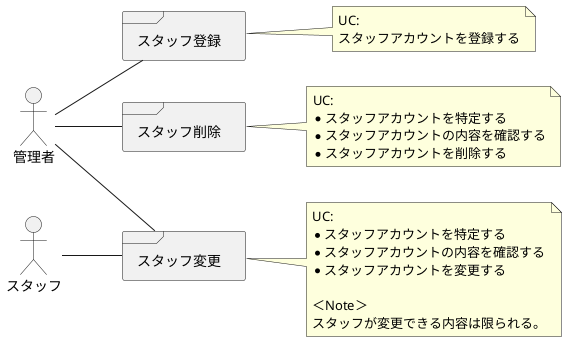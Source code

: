 @startuml UsageScene

left to right direction

actor 管理者
actor スタッフ

frame スタッフ登録
note right of スタッフ登録
UC:
スタッフアカウントを登録する
end note

frame スタッフ削除
note right of スタッフ削除
UC:
* スタッフアカウントを特定する
* スタッフアカウントの内容を確認する
* スタッフアカウントを削除する
end note

frame スタッフ変更
note right of スタッフ変更
UC:
* スタッフアカウントを特定する
* スタッフアカウントの内容を確認する
* スタッフアカウントを変更する

＜Note＞
スタッフが変更できる内容は限られる。
end note

管理者 -- スタッフ登録
管理者 -- スタッフ削除
管理者 -- スタッフ変更
スタッフ -- スタッフ変更

@enduml
